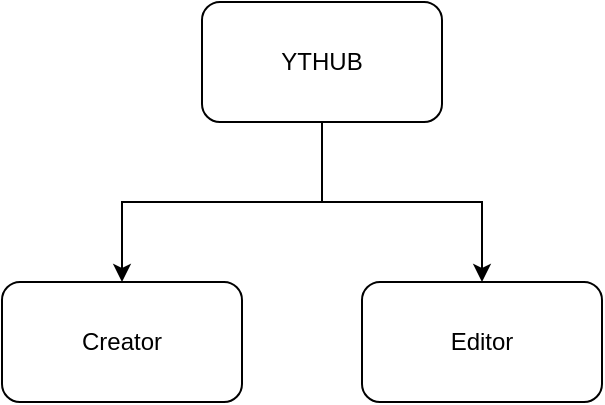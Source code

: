 <mxfile version="24.7.12">
  <diagram name="Page-1" id="jKDYuJlO0NlILWyYBgBg">
    <mxGraphModel dx="1246" dy="571" grid="1" gridSize="10" guides="1" tooltips="1" connect="1" arrows="1" fold="1" page="1" pageScale="1" pageWidth="850" pageHeight="1100" math="0" shadow="0">
      <root>
        <mxCell id="0" />
        <mxCell id="1" parent="0" />
        <mxCell id="TG95jlsXKwge-0ZsFnRQ-3" value="" style="edgeStyle=orthogonalEdgeStyle;rounded=0;orthogonalLoop=1;jettySize=auto;html=1;" edge="1" parent="1" source="TG95jlsXKwge-0ZsFnRQ-1" target="TG95jlsXKwge-0ZsFnRQ-2">
          <mxGeometry relative="1" as="geometry" />
        </mxCell>
        <mxCell id="TG95jlsXKwge-0ZsFnRQ-5" value="" style="edgeStyle=orthogonalEdgeStyle;rounded=0;orthogonalLoop=1;jettySize=auto;html=1;" edge="1" parent="1" source="TG95jlsXKwge-0ZsFnRQ-1" target="TG95jlsXKwge-0ZsFnRQ-4">
          <mxGeometry relative="1" as="geometry" />
        </mxCell>
        <mxCell id="TG95jlsXKwge-0ZsFnRQ-1" value="YTHUB" style="rounded=1;whiteSpace=wrap;html=1;" vertex="1" parent="1">
          <mxGeometry x="330" y="50" width="120" height="60" as="geometry" />
        </mxCell>
        <mxCell id="TG95jlsXKwge-0ZsFnRQ-2" value="Creator" style="rounded=1;whiteSpace=wrap;html=1;" vertex="1" parent="1">
          <mxGeometry x="230" y="190" width="120" height="60" as="geometry" />
        </mxCell>
        <mxCell id="TG95jlsXKwge-0ZsFnRQ-4" value="Editor" style="rounded=1;whiteSpace=wrap;html=1;" vertex="1" parent="1">
          <mxGeometry x="410" y="190" width="120" height="60" as="geometry" />
        </mxCell>
      </root>
    </mxGraphModel>
  </diagram>
</mxfile>
